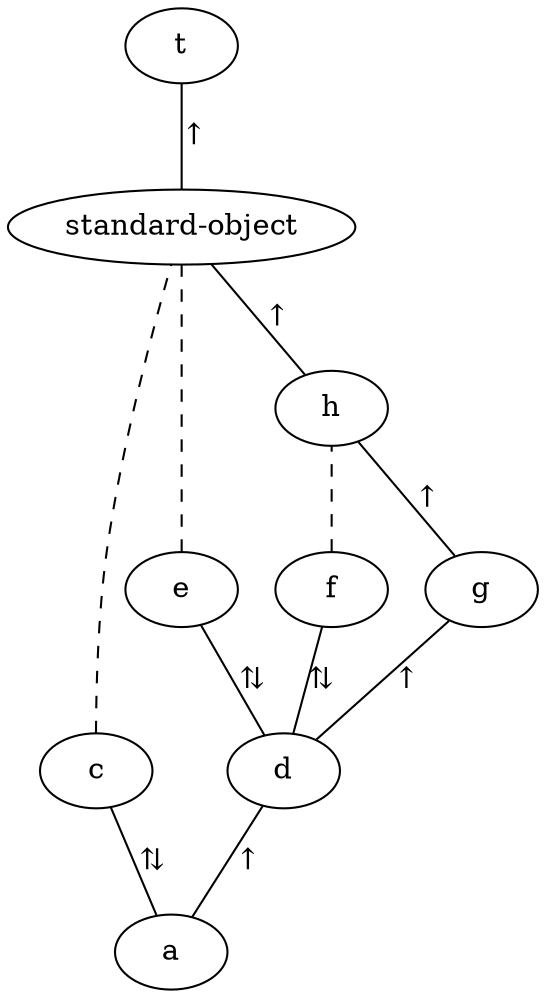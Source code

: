graph {
  rankdir = BT;
  "standard-object" -- t [label="↑"];
  a -- c [label = "⇅"];
  a -- d [label = "↑"];
  {rank = same; c; d;}
  c -- "standard-object" [style = dashed];
  d -- e [label = "⇅"];
  d -- f [label = "⇅"];
  d -- g [label = "↑"];
  e -- "standard-object" [style = dashed];
  f -- h [style = dashed];
  g -- h [label = "↑"];
  {rank = same; e; f; g;}
  h -- "standard-object" [label = "↑"];
}
